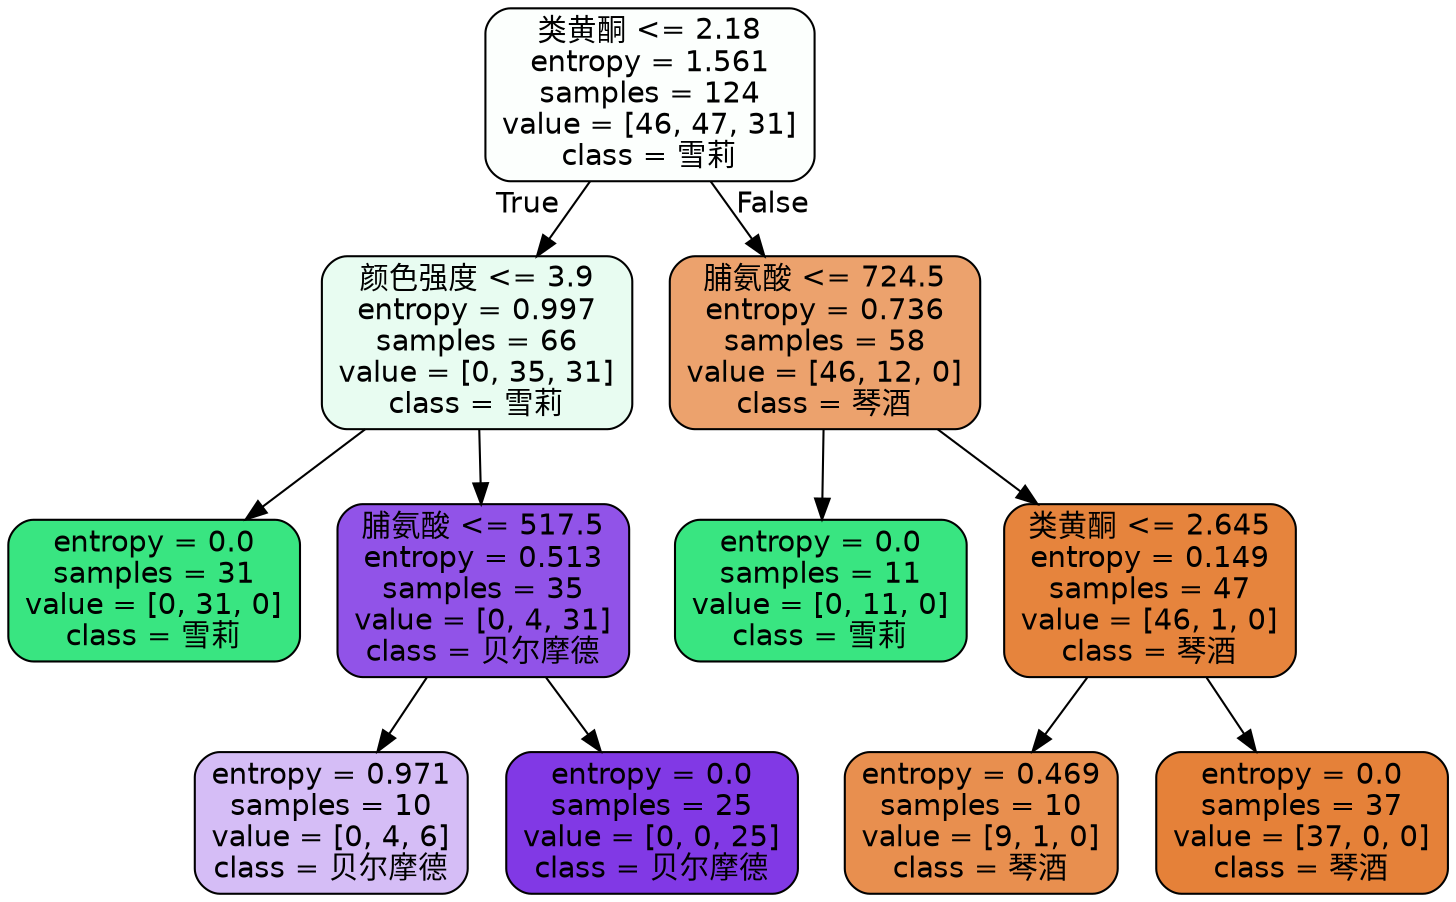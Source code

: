 digraph Tree {
node [shape=box, style="filled, rounded", color="black", fontname=helvetica] ;
edge [fontname=helvetica] ;
0 [label="类黄酮 <= 2.18\nentropy = 1.561\nsamples = 124\nvalue = [46, 47, 31]\nclass = 雪莉", fillcolor="#fcfffd"] ;
1 [label="颜色强度 <= 3.9\nentropy = 0.997\nsamples = 66\nvalue = [0, 35, 31]\nclass = 雪莉", fillcolor="#e8fcf1"] ;
0 -> 1 [labeldistance=2.5, labelangle=45, headlabel="True"] ;
2 [label="entropy = 0.0\nsamples = 31\nvalue = [0, 31, 0]\nclass = 雪莉", fillcolor="#39e581"] ;
1 -> 2 ;
3 [label="脯氨酸 <= 517.5\nentropy = 0.513\nsamples = 35\nvalue = [0, 4, 31]\nclass = 贝尔摩德", fillcolor="#9153e8"] ;
1 -> 3 ;
4 [label="entropy = 0.971\nsamples = 10\nvalue = [0, 4, 6]\nclass = 贝尔摩德", fillcolor="#d5bdf6"] ;
3 -> 4 ;
5 [label="entropy = 0.0\nsamples = 25\nvalue = [0, 0, 25]\nclass = 贝尔摩德", fillcolor="#8139e5"] ;
3 -> 5 ;
6 [label="脯氨酸 <= 724.5\nentropy = 0.736\nsamples = 58\nvalue = [46, 12, 0]\nclass = 琴酒", fillcolor="#eca26d"] ;
0 -> 6 [labeldistance=2.5, labelangle=-45, headlabel="False"] ;
7 [label="entropy = 0.0\nsamples = 11\nvalue = [0, 11, 0]\nclass = 雪莉", fillcolor="#39e581"] ;
6 -> 7 ;
8 [label="类黄酮 <= 2.645\nentropy = 0.149\nsamples = 47\nvalue = [46, 1, 0]\nclass = 琴酒", fillcolor="#e6843d"] ;
6 -> 8 ;
9 [label="entropy = 0.469\nsamples = 10\nvalue = [9, 1, 0]\nclass = 琴酒", fillcolor="#e88f4f"] ;
8 -> 9 ;
10 [label="entropy = 0.0\nsamples = 37\nvalue = [37, 0, 0]\nclass = 琴酒", fillcolor="#e58139"] ;
8 -> 10 ;
}
